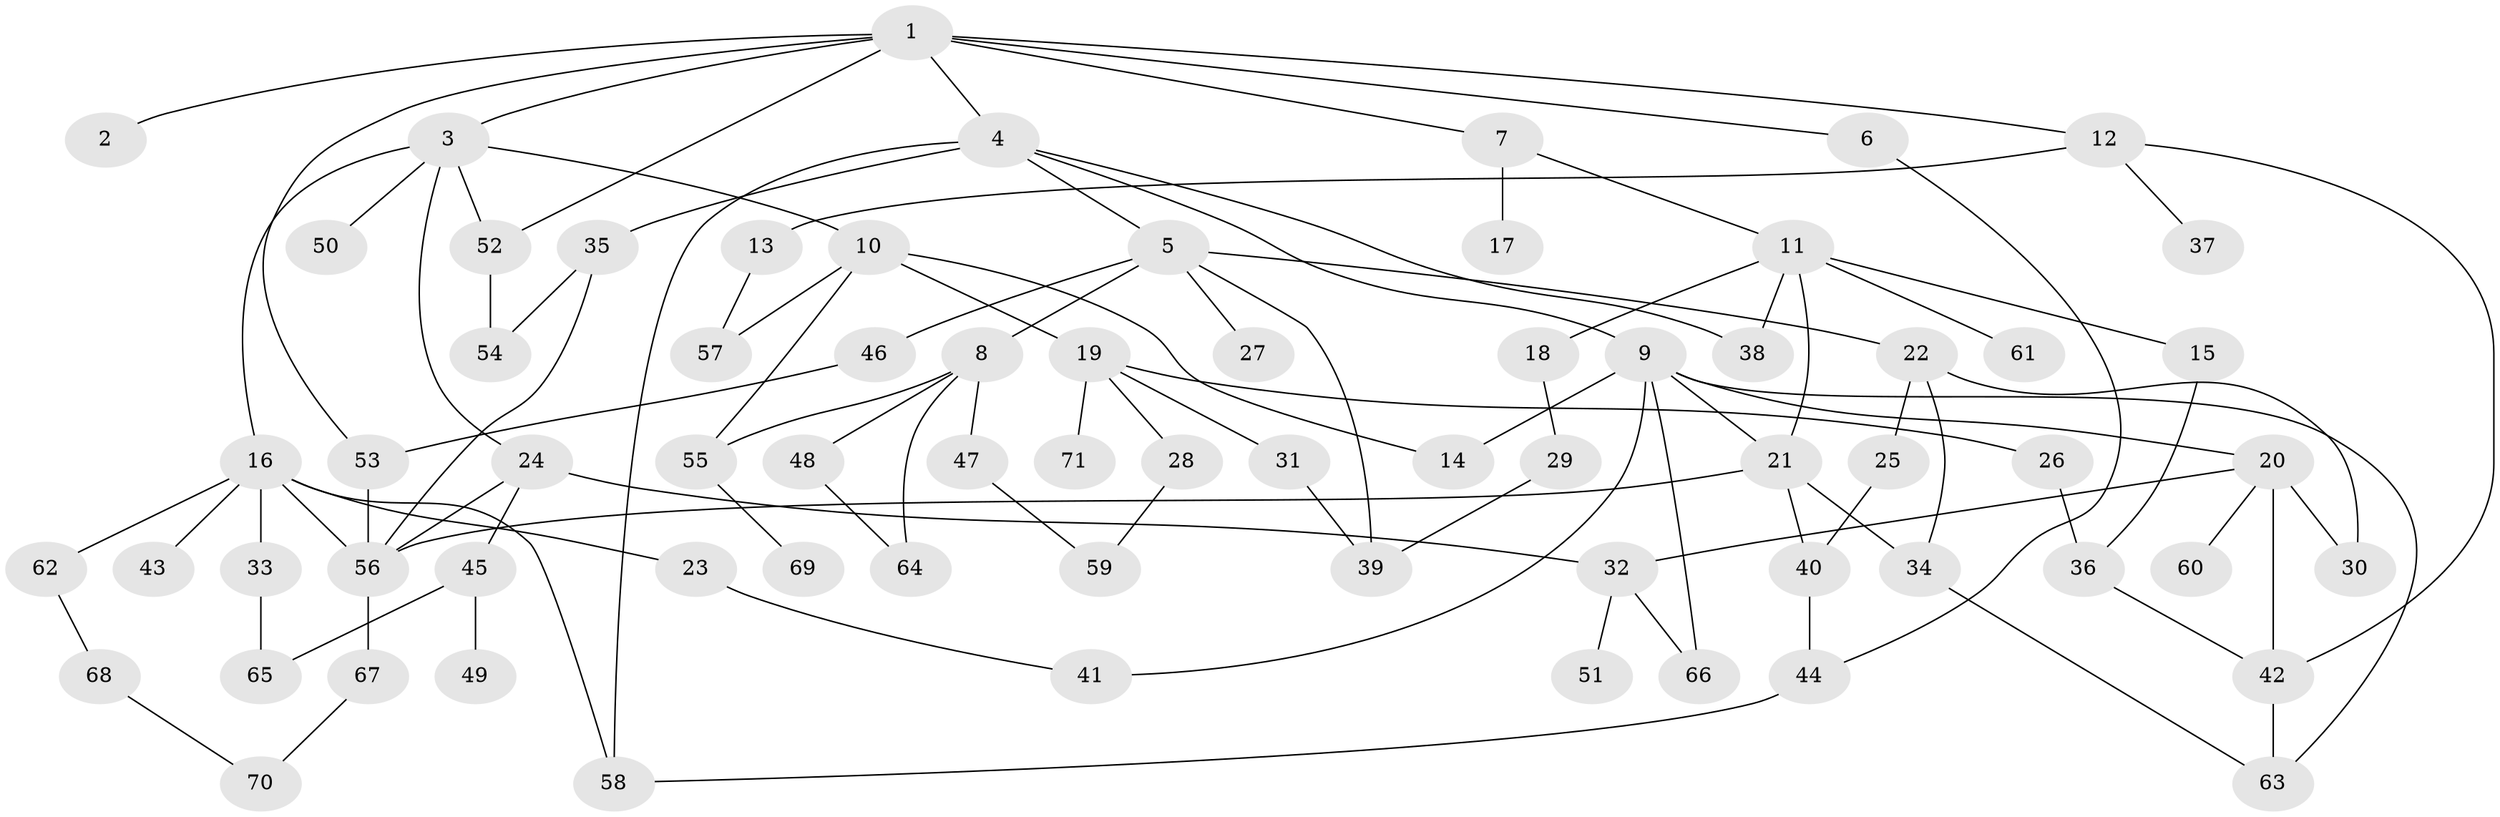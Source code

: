 // coarse degree distribution, {1: 0.2571428571428571, 4: 0.14285714285714285, 2: 0.37142857142857144, 8: 0.05714285714285714, 7: 0.05714285714285714, 6: 0.02857142857142857, 3: 0.02857142857142857, 5: 0.05714285714285714}
// Generated by graph-tools (version 1.1) at 2025/45/03/04/25 21:45:47]
// undirected, 71 vertices, 102 edges
graph export_dot {
graph [start="1"]
  node [color=gray90,style=filled];
  1;
  2;
  3;
  4;
  5;
  6;
  7;
  8;
  9;
  10;
  11;
  12;
  13;
  14;
  15;
  16;
  17;
  18;
  19;
  20;
  21;
  22;
  23;
  24;
  25;
  26;
  27;
  28;
  29;
  30;
  31;
  32;
  33;
  34;
  35;
  36;
  37;
  38;
  39;
  40;
  41;
  42;
  43;
  44;
  45;
  46;
  47;
  48;
  49;
  50;
  51;
  52;
  53;
  54;
  55;
  56;
  57;
  58;
  59;
  60;
  61;
  62;
  63;
  64;
  65;
  66;
  67;
  68;
  69;
  70;
  71;
  1 -- 2;
  1 -- 3;
  1 -- 4;
  1 -- 6;
  1 -- 7;
  1 -- 12;
  1 -- 53;
  1 -- 52;
  3 -- 10;
  3 -- 16;
  3 -- 24;
  3 -- 50;
  3 -- 52;
  4 -- 5;
  4 -- 9;
  4 -- 35;
  4 -- 38;
  4 -- 58;
  5 -- 8;
  5 -- 22;
  5 -- 27;
  5 -- 39;
  5 -- 46;
  6 -- 44;
  7 -- 11;
  7 -- 17;
  8 -- 47;
  8 -- 48;
  8 -- 55;
  8 -- 64;
  9 -- 20;
  9 -- 21;
  9 -- 41;
  9 -- 63;
  9 -- 14;
  9 -- 66;
  10 -- 14;
  10 -- 19;
  10 -- 57;
  10 -- 55;
  11 -- 15;
  11 -- 18;
  11 -- 61;
  11 -- 38;
  11 -- 21;
  12 -- 13;
  12 -- 37;
  12 -- 42;
  13 -- 57;
  15 -- 36;
  16 -- 23;
  16 -- 33;
  16 -- 43;
  16 -- 58;
  16 -- 62;
  16 -- 56;
  18 -- 29;
  19 -- 26;
  19 -- 28;
  19 -- 31;
  19 -- 71;
  20 -- 30;
  20 -- 60;
  20 -- 42;
  20 -- 32;
  21 -- 40;
  21 -- 34;
  21 -- 56;
  22 -- 25;
  22 -- 34;
  22 -- 30;
  23 -- 41;
  24 -- 32;
  24 -- 45;
  24 -- 56;
  25 -- 40;
  26 -- 36;
  28 -- 59;
  29 -- 39;
  31 -- 39;
  32 -- 51;
  32 -- 66;
  33 -- 65;
  34 -- 63;
  35 -- 56;
  35 -- 54;
  36 -- 42;
  40 -- 44;
  42 -- 63;
  44 -- 58;
  45 -- 49;
  45 -- 65;
  46 -- 53;
  47 -- 59;
  48 -- 64;
  52 -- 54;
  53 -- 56;
  55 -- 69;
  56 -- 67;
  62 -- 68;
  67 -- 70;
  68 -- 70;
}
